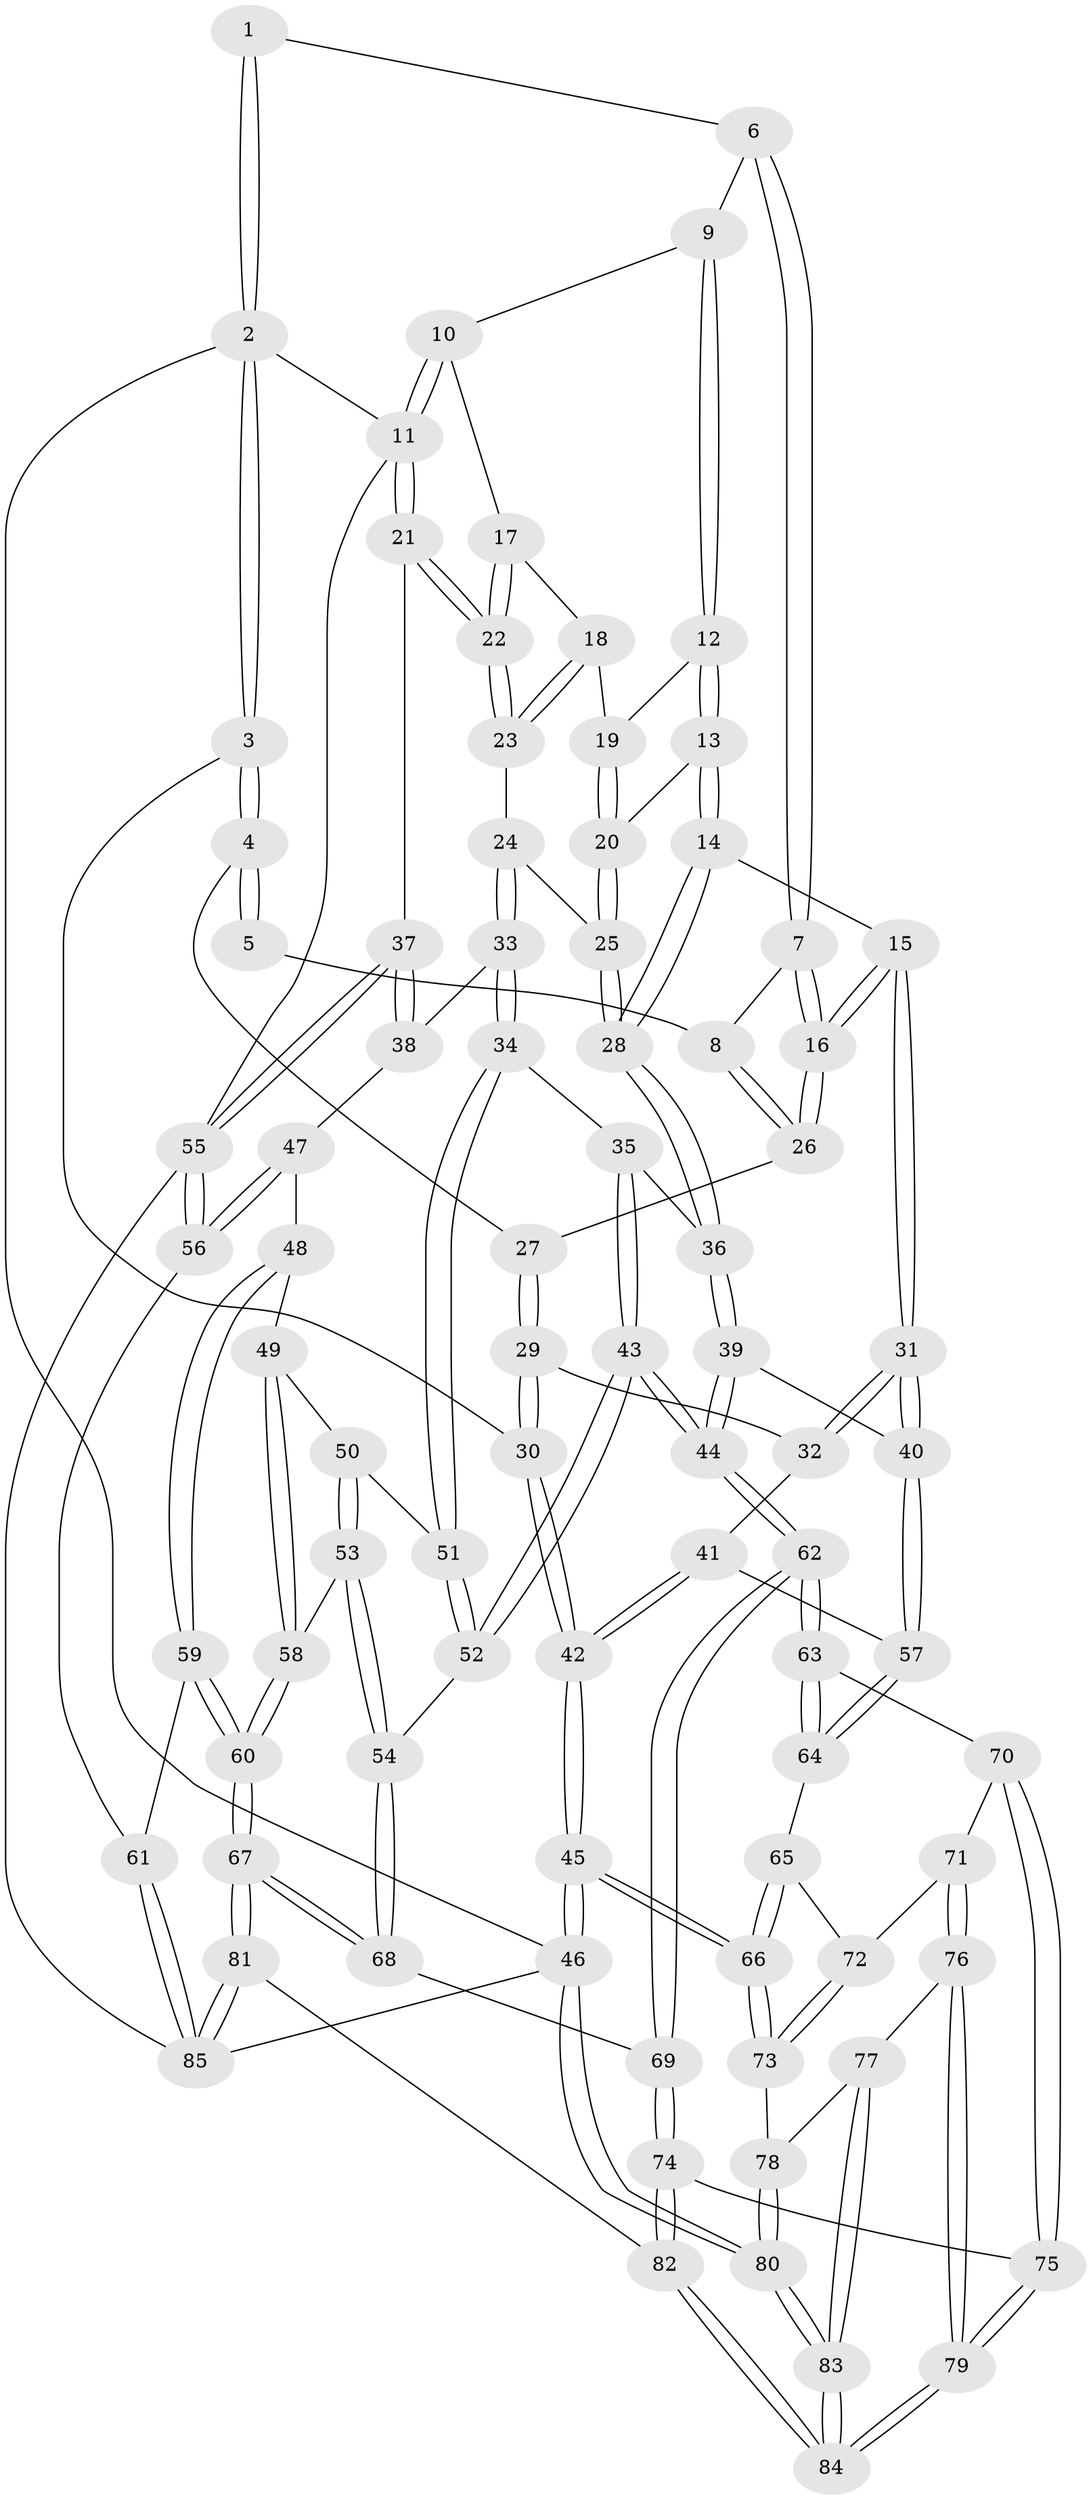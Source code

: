 // Generated by graph-tools (version 1.1) at 2025/27/03/15/25 16:27:56]
// undirected, 85 vertices, 209 edges
graph export_dot {
graph [start="1"]
  node [color=gray90,style=filled];
  1 [pos="+0.2757697104345114+0"];
  2 [pos="+0+0"];
  3 [pos="+0+0"];
  4 [pos="+0.06528817500534433+0.08203354630061294"];
  5 [pos="+0.2536774868782352+0.0005194691547055089"];
  6 [pos="+0.49811561097761026+0"];
  7 [pos="+0.44213358623195176+0"];
  8 [pos="+0.26131036685657355+0.07863515608581333"];
  9 [pos="+0.5861298246895946+0"];
  10 [pos="+0.9315216660346439+0"];
  11 [pos="+1+0"];
  12 [pos="+0.5945482837596349+0"];
  13 [pos="+0.6397530173685411+0.10262871074109595"];
  14 [pos="+0.460385933442587+0.24830739604091318"];
  15 [pos="+0.43858844574304745+0.239744872487772"];
  16 [pos="+0.4171905110332392+0.21130566351308058"];
  17 [pos="+0.8231046816528997+0.05875072922133848"];
  18 [pos="+0.8054683617222039+0.06572295408739039"];
  19 [pos="+0.7904955883814667+0.06070722243266758"];
  20 [pos="+0.6724873484699083+0.1268825141588369"];
  21 [pos="+1+0.14888305803796995"];
  22 [pos="+1+0.1614895180213195"];
  23 [pos="+0.789219892646591+0.2428785930952568"];
  24 [pos="+0.7804975899458657+0.2476344833501461"];
  25 [pos="+0.7431865030989554+0.217619720355762"];
  26 [pos="+0.23542545903172596+0.1597899750053204"];
  27 [pos="+0.17009286187074887+0.17643192418639939"];
  28 [pos="+0.4783894220824573+0.2686668857034337"];
  29 [pos="+0.14769859233668478+0.2704996492146103"];
  30 [pos="+0+0.257285932153054"];
  31 [pos="+0.23632658452559813+0.457699458938829"];
  32 [pos="+0.1510725952307442+0.3134727040581827"];
  33 [pos="+0.7575576251402428+0.3298878012879954"];
  34 [pos="+0.654497188220148+0.4257761813432353"];
  35 [pos="+0.6139156611630102+0.415379578825631"];
  36 [pos="+0.5276668640078543+0.34811282082618084"];
  37 [pos="+1+0.38520167581472864"];
  38 [pos="+0.9374180061996003+0.4531863574383052"];
  39 [pos="+0.34693655223392256+0.5400246133270222"];
  40 [pos="+0.23600577024795155+0.4925614285639295"];
  41 [pos="+0+0.4284472911368789"];
  42 [pos="+0+0.4279058770528936"];
  43 [pos="+0.4316966288147395+0.6070659369456151"];
  44 [pos="+0.4234552177008594+0.6102969230235801"];
  45 [pos="+0+0.74863507818343"];
  46 [pos="+0+1"];
  47 [pos="+0.8792860678375809+0.5243909567973853"];
  48 [pos="+0.8248642075931941+0.5597079966533309"];
  49 [pos="+0.7832627187592885+0.5432451289396212"];
  50 [pos="+0.7269554061737536+0.5123773818789289"];
  51 [pos="+0.6599613667979513+0.43905044316016834"];
  52 [pos="+0.5963173992373917+0.619953007872374"];
  53 [pos="+0.6799118182133201+0.6413680188183299"];
  54 [pos="+0.6195338530379765+0.6506254120714582"];
  55 [pos="+1+0.7559874476136195"];
  56 [pos="+1+0.7680970949667977"];
  57 [pos="+0.1986525601151712+0.5239683944069757"];
  58 [pos="+0.711065272398308+0.6608403837807345"];
  59 [pos="+0.8465568816579595+0.800953348184286"];
  60 [pos="+0.8450186398986576+0.8016579434110828"];
  61 [pos="+0.9238014443544715+0.8020642926571627"];
  62 [pos="+0.42183686363636613+0.7302988647153476"];
  63 [pos="+0.3066957372747614+0.7525858002377409"];
  64 [pos="+0.15341543797890791+0.6255788679051385"];
  65 [pos="+0.13463499776523702+0.6442846084896592"];
  66 [pos="+0+0.7374410722473225"];
  67 [pos="+0.7470605438705069+0.8784345886220105"];
  68 [pos="+0.5993941924616596+0.7970472986407289"];
  69 [pos="+0.46741040722747607+0.7969379779351472"];
  70 [pos="+0.27264411418725465+0.7949392339956699"];
  71 [pos="+0.21064818293837387+0.8090502739087291"];
  72 [pos="+0.1788816072995963+0.779657717521726"];
  73 [pos="+0.08699413712022813+0.8456966780769632"];
  74 [pos="+0.4371663003258875+0.8777498400636857"];
  75 [pos="+0.31515466507763007+0.9527766896636664"];
  76 [pos="+0.1873862193264522+0.8929900986363452"];
  77 [pos="+0.1583790268449865+0.8990307262523463"];
  78 [pos="+0.09963363045810915+0.8630472058084075"];
  79 [pos="+0.30867551163112167+0.9606612980457737"];
  80 [pos="+0+1"];
  81 [pos="+0.6776745856734057+1"];
  82 [pos="+0.6561448004347044+1"];
  83 [pos="+0+1"];
  84 [pos="+0.2655380986376924+1"];
  85 [pos="+1+1"];
  1 -- 2;
  1 -- 2;
  1 -- 6;
  2 -- 3;
  2 -- 3;
  2 -- 11;
  2 -- 46;
  3 -- 4;
  3 -- 4;
  3 -- 30;
  4 -- 5;
  4 -- 5;
  4 -- 27;
  5 -- 8;
  6 -- 7;
  6 -- 7;
  6 -- 9;
  7 -- 8;
  7 -- 16;
  7 -- 16;
  8 -- 26;
  8 -- 26;
  9 -- 10;
  9 -- 12;
  9 -- 12;
  10 -- 11;
  10 -- 11;
  10 -- 17;
  11 -- 21;
  11 -- 21;
  11 -- 55;
  12 -- 13;
  12 -- 13;
  12 -- 19;
  13 -- 14;
  13 -- 14;
  13 -- 20;
  14 -- 15;
  14 -- 28;
  14 -- 28;
  15 -- 16;
  15 -- 16;
  15 -- 31;
  15 -- 31;
  16 -- 26;
  16 -- 26;
  17 -- 18;
  17 -- 22;
  17 -- 22;
  18 -- 19;
  18 -- 23;
  18 -- 23;
  19 -- 20;
  19 -- 20;
  20 -- 25;
  20 -- 25;
  21 -- 22;
  21 -- 22;
  21 -- 37;
  22 -- 23;
  22 -- 23;
  23 -- 24;
  24 -- 25;
  24 -- 33;
  24 -- 33;
  25 -- 28;
  25 -- 28;
  26 -- 27;
  27 -- 29;
  27 -- 29;
  28 -- 36;
  28 -- 36;
  29 -- 30;
  29 -- 30;
  29 -- 32;
  30 -- 42;
  30 -- 42;
  31 -- 32;
  31 -- 32;
  31 -- 40;
  31 -- 40;
  32 -- 41;
  33 -- 34;
  33 -- 34;
  33 -- 38;
  34 -- 35;
  34 -- 51;
  34 -- 51;
  35 -- 36;
  35 -- 43;
  35 -- 43;
  36 -- 39;
  36 -- 39;
  37 -- 38;
  37 -- 38;
  37 -- 55;
  37 -- 55;
  38 -- 47;
  39 -- 40;
  39 -- 44;
  39 -- 44;
  40 -- 57;
  40 -- 57;
  41 -- 42;
  41 -- 42;
  41 -- 57;
  42 -- 45;
  42 -- 45;
  43 -- 44;
  43 -- 44;
  43 -- 52;
  43 -- 52;
  44 -- 62;
  44 -- 62;
  45 -- 46;
  45 -- 46;
  45 -- 66;
  45 -- 66;
  46 -- 80;
  46 -- 80;
  46 -- 85;
  47 -- 48;
  47 -- 56;
  47 -- 56;
  48 -- 49;
  48 -- 59;
  48 -- 59;
  49 -- 50;
  49 -- 58;
  49 -- 58;
  50 -- 51;
  50 -- 53;
  50 -- 53;
  51 -- 52;
  51 -- 52;
  52 -- 54;
  53 -- 54;
  53 -- 54;
  53 -- 58;
  54 -- 68;
  54 -- 68;
  55 -- 56;
  55 -- 56;
  55 -- 85;
  56 -- 61;
  57 -- 64;
  57 -- 64;
  58 -- 60;
  58 -- 60;
  59 -- 60;
  59 -- 60;
  59 -- 61;
  60 -- 67;
  60 -- 67;
  61 -- 85;
  61 -- 85;
  62 -- 63;
  62 -- 63;
  62 -- 69;
  62 -- 69;
  63 -- 64;
  63 -- 64;
  63 -- 70;
  64 -- 65;
  65 -- 66;
  65 -- 66;
  65 -- 72;
  66 -- 73;
  66 -- 73;
  67 -- 68;
  67 -- 68;
  67 -- 81;
  67 -- 81;
  68 -- 69;
  69 -- 74;
  69 -- 74;
  70 -- 71;
  70 -- 75;
  70 -- 75;
  71 -- 72;
  71 -- 76;
  71 -- 76;
  72 -- 73;
  72 -- 73;
  73 -- 78;
  74 -- 75;
  74 -- 82;
  74 -- 82;
  75 -- 79;
  75 -- 79;
  76 -- 77;
  76 -- 79;
  76 -- 79;
  77 -- 78;
  77 -- 83;
  77 -- 83;
  78 -- 80;
  78 -- 80;
  79 -- 84;
  79 -- 84;
  80 -- 83;
  80 -- 83;
  81 -- 82;
  81 -- 85;
  81 -- 85;
  82 -- 84;
  82 -- 84;
  83 -- 84;
  83 -- 84;
}
